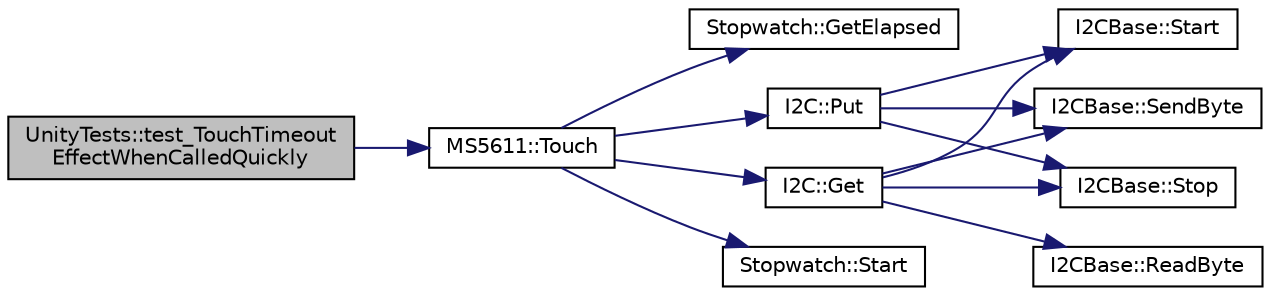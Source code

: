 digraph "UnityTests::test_TouchTimeoutEffectWhenCalledQuickly"
{
  edge [fontname="Helvetica",fontsize="10",labelfontname="Helvetica",labelfontsize="10"];
  node [fontname="Helvetica",fontsize="10",shape=record];
  rankdir="LR";
  Node1 [label="UnityTests::test_TouchTimeout\lEffectWhenCalledQuickly",height=0.2,width=0.4,color="black", fillcolor="grey75", style="filled" fontcolor="black"];
  Node1 -> Node2 [color="midnightblue",fontsize="10",style="solid",fontname="Helvetica"];
  Node2 [label="MS5611::Touch",height=0.2,width=0.4,color="black", fillcolor="white", style="filled",URL="$classMS5611.html#ae443dfd10d647122b633362587f51a9a",tooltip="Keep the MS5611 running."];
  Node2 -> Node3 [color="midnightblue",fontsize="10",style="solid",fontname="Helvetica"];
  Node3 [label="Stopwatch::GetElapsed",height=0.2,width=0.4,color="black", fillcolor="white", style="filled",URL="$classStopwatch.html#a5ba74808ebc42b599504d6761fcceaa7",tooltip="Get current stopwatch time (when started)."];
  Node2 -> Node4 [color="midnightblue",fontsize="10",style="solid",fontname="Helvetica"];
  Node4 [label="I2C::Put",height=0.2,width=0.4,color="black", fillcolor="white", style="filled",URL="$classI2C.html#ac049214532a342b5732609eece614405",tooltip="Put a single byte with the following format:"];
  Node4 -> Node5 [color="midnightblue",fontsize="10",style="solid",fontname="Helvetica"];
  Node5 [label="I2CBase::Start",height=0.2,width=0.4,color="black", fillcolor="white", style="filled",URL="$classI2CBase.html#a16dc0177aab341a936f508e5e91406be",tooltip="Output a start condition on the I2C bus."];
  Node4 -> Node6 [color="midnightblue",fontsize="10",style="solid",fontname="Helvetica"];
  Node6 [label="I2CBase::SendByte",height=0.2,width=0.4,color="black", fillcolor="white", style="filled",URL="$classI2CBase.html#a7cdbdb037ac9b84275d5f0d04476b8ce",tooltip="Output a byte on the I2C bus."];
  Node4 -> Node7 [color="midnightblue",fontsize="10",style="solid",fontname="Helvetica"];
  Node7 [label="I2CBase::Stop",height=0.2,width=0.4,color="black", fillcolor="white", style="filled",URL="$classI2CBase.html#a0e0b9bc5b9a5a34fa78187e71f3731d1",tooltip="Output a stop condition on the I2C bus."];
  Node2 -> Node8 [color="midnightblue",fontsize="10",style="solid",fontname="Helvetica"];
  Node8 [label="I2C::Get",height=0.2,width=0.4,color="black", fillcolor="white", style="filled",URL="$classI2C.html#a9b348d058ba1576dee2664e022632106",tooltip="Get a single byte with the following format:"];
  Node8 -> Node5 [color="midnightblue",fontsize="10",style="solid",fontname="Helvetica"];
  Node8 -> Node6 [color="midnightblue",fontsize="10",style="solid",fontname="Helvetica"];
  Node8 -> Node9 [color="midnightblue",fontsize="10",style="solid",fontname="Helvetica"];
  Node9 [label="I2CBase::ReadByte",height=0.2,width=0.4,color="black", fillcolor="white", style="filled",URL="$classI2CBase.html#a7e6ce0d28db009c9d5ccda75ac669680",tooltip="Get a byte from the I2C bus."];
  Node8 -> Node7 [color="midnightblue",fontsize="10",style="solid",fontname="Helvetica"];
  Node2 -> Node10 [color="midnightblue",fontsize="10",style="solid",fontname="Helvetica"];
  Node10 [label="Stopwatch::Start",height=0.2,width=0.4,color="black", fillcolor="white", style="filled",URL="$classStopwatch.html#a63bb2ac4b01812050ff443f5379a7868",tooltip="Start timing."];
}
